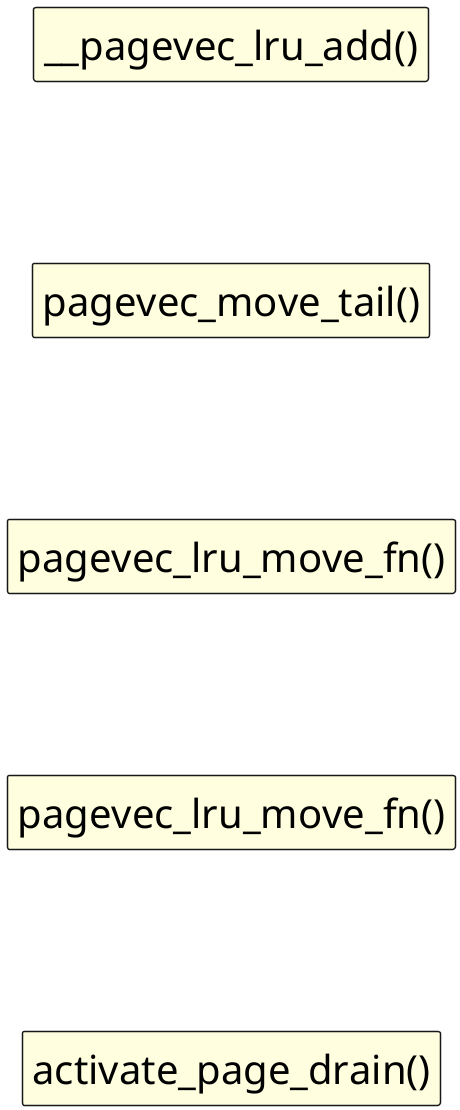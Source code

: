 @startuml

skinparam ComponentStyle rectangle
hide stereotype
scale 1/1

skinparam Component {
    FontSize 40
    FontColor black
    BorderThickness 1.5
    BackgroundColor transparent
}

' components:
component "__pagevec_lru_add()" as c0 #LightYellow
component "pagevec_move_tail()" as c1 #LightYellow
component "pagevec_lru_move_fn()" as c2 #LightYellow
component "pagevec_lru_move_fn()" as c3 #LightYellow
component "activate_page_drain()" as c4 #LightYellow
' layout:
c0-down[hidden]---c1
c1-down[hidden]---c2
c2-down[hidden]---c3
c3-down[hidden]---c4

@enduml
